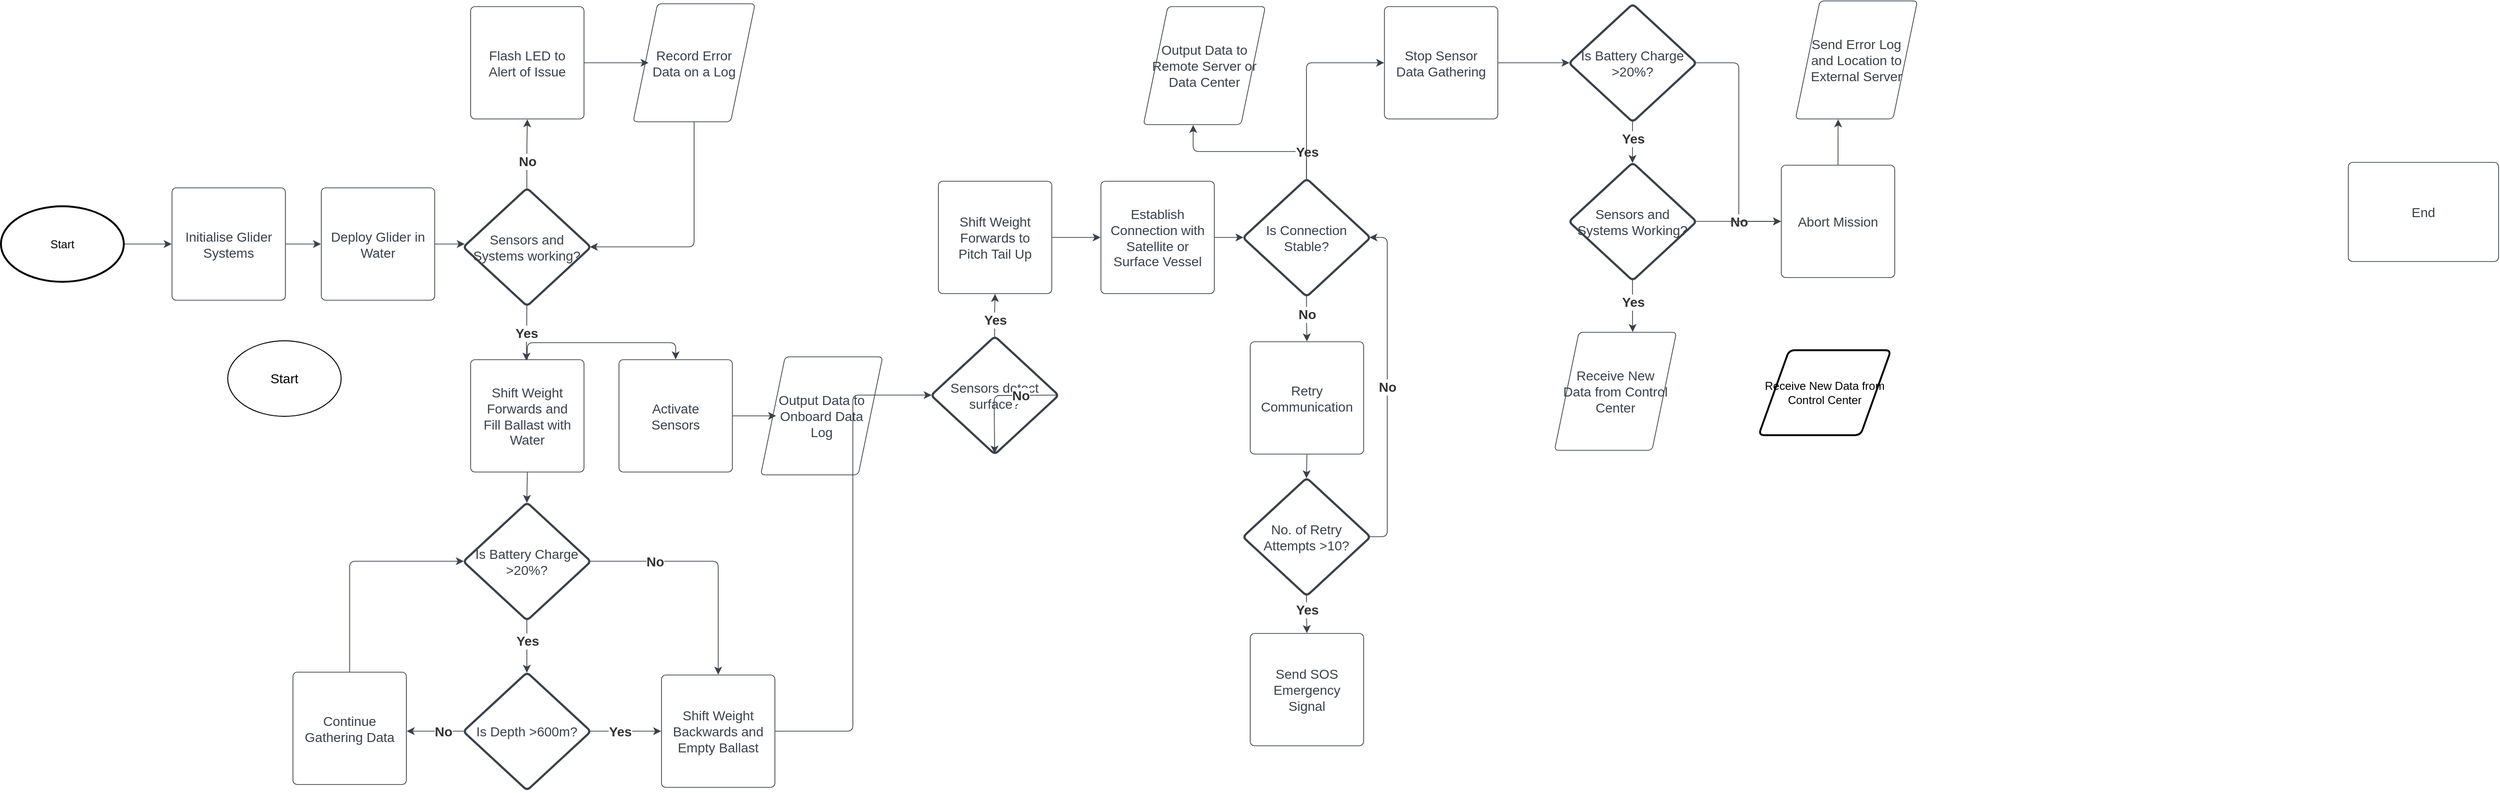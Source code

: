<mxfile version="22.1.8" type="github">
  <diagram name="Page-1" id="x3W6leY62-dWqcaIC-tP">
    <mxGraphModel dx="2509" dy="611" grid="1" gridSize="10" guides="1" tooltips="1" connect="1" arrows="1" fold="1" page="1" pageScale="1" pageWidth="1600" pageHeight="900" math="0" shadow="0">
      <root>
        <mxCell id="0" />
        <mxCell id="1" parent="0" />
        <mxCell id="s7WTnuPXNOW6J2skyEX7-2" value="End" style="html=1;overflow=block;blockSpacing=1;whiteSpace=wrap;fontSize=14;fontColor=#3a414a;spacing=3.8;strokeColor=#3a414a;strokeOpacity=100;fillOpacity=100;rounded=1;absoluteArcSize=1;arcSize=9;fillColor=#ffffff;strokeWidth=0.8;lucidId=AsTVDT.uQgR-;" vertex="1" parent="1">
          <mxGeometry x="1004" y="291" width="159" height="105" as="geometry" />
        </mxCell>
        <mxCell id="s7WTnuPXNOW6J2skyEX7-3" value="" style="html=1;jettySize=18;whiteSpace=wrap;fontSize=14;strokeColor=#3a414a;strokeOpacity=100;strokeWidth=0.8;rounded=1;arcSize=12;edgeStyle=orthogonalEdgeStyle;startArrow=none;exitX=1;exitY=0.5;exitPerimeter=0;entryX=-0.003;entryY=0.5;entryPerimeter=0;lucidId=AsTVRV2qvQLT;exitDx=0;exitDy=0;" edge="1" parent="1" source="s7WTnuPXNOW6J2skyEX7-79" target="s7WTnuPXNOW6J2skyEX7-4">
          <mxGeometry width="100" height="100" relative="1" as="geometry">
            <Array as="points" />
            <mxPoint x="-1350.682" y="377.5" as="sourcePoint" />
          </mxGeometry>
        </mxCell>
        <mxCell id="s7WTnuPXNOW6J2skyEX7-4" value="&lt;font style=&quot;font-size: 14px;&quot;&gt;Initialise Glider Systems&lt;/font&gt;" style="html=1;overflow=block;blockSpacing=1;whiteSpace=wrap;fontSize=14;fontColor=#3a414a;spacing=9;strokeColor=#3a414a;strokeOpacity=100;fillOpacity=100;rounded=1;absoluteArcSize=1;arcSize=9;fillColor=#ffffff;strokeWidth=0.8;lucidId=AsTVzsjy2lNG;" vertex="1" parent="1">
          <mxGeometry x="-1299" y="318" width="120" height="119" as="geometry" />
        </mxCell>
        <mxCell id="s7WTnuPXNOW6J2skyEX7-5" value="Deploy Glider in Water" style="html=1;overflow=block;blockSpacing=1;whiteSpace=wrap;fontSize=14;fontColor=#3a414a;spacing=9;strokeColor=#3a414a;strokeOpacity=100;fillOpacity=100;rounded=1;absoluteArcSize=1;arcSize=9;fillColor=#ffffff;strokeWidth=0.8;lucidId=YDTVqDZ6cFZL;" vertex="1" parent="1">
          <mxGeometry x="-1141" y="318" width="120" height="119" as="geometry" />
        </mxCell>
        <mxCell id="s7WTnuPXNOW6J2skyEX7-6" value="" style="html=1;jettySize=18;whiteSpace=wrap;fontSize=14;strokeColor=#3a414a;strokeOpacity=100;strokeWidth=0.8;rounded=1;arcSize=12;edgeStyle=orthogonalEdgeStyle;startArrow=none;exitX=1.003;exitY=0.5;exitPerimeter=0;entryX=-0.003;entryY=0.5;entryPerimeter=0;lucidId=5DTVueXBn~fq;" edge="1" parent="1" source="s7WTnuPXNOW6J2skyEX7-4" target="s7WTnuPXNOW6J2skyEX7-5">
          <mxGeometry width="100" height="100" relative="1" as="geometry">
            <Array as="points" />
          </mxGeometry>
        </mxCell>
        <mxCell id="s7WTnuPXNOW6J2skyEX7-7" value="Shift Weight Forwards and  Fill Ballast with Water" style="html=1;overflow=block;blockSpacing=1;whiteSpace=wrap;fontSize=14;fontColor=#3a414a;spacing=9;strokeColor=#3a414a;strokeOpacity=100;fillOpacity=100;rounded=1;absoluteArcSize=1;arcSize=9;fillColor=#ffffff;strokeWidth=0.8;lucidId=5ETVm~x~REYm;" vertex="1" parent="1">
          <mxGeometry x="-983" y="500" width="120" height="119" as="geometry" />
        </mxCell>
        <mxCell id="s7WTnuPXNOW6J2skyEX7-8" value="Sensors and Systems working?" style="html=1;overflow=block;blockSpacing=1;whiteSpace=wrap;rhombus;fontSize=14;fontColor=#3a414a;spacing=3.8;strokeColor=#3a414a;strokeOpacity=100;fillOpacity=100;rounded=1;absoluteArcSize=1;arcSize=9;fillColor=#ffffff;strokeWidth=2.3;lucidId=gFTVZbqtd3im;" vertex="1" parent="1">
          <mxGeometry x="-991" y="318" width="135" height="125" as="geometry" />
        </mxCell>
        <mxCell id="s7WTnuPXNOW6J2skyEX7-9" value="" style="html=1;jettySize=18;whiteSpace=wrap;fontSize=14;strokeColor=#3a414a;strokeOpacity=100;strokeWidth=0.8;rounded=1;arcSize=12;edgeStyle=orthogonalEdgeStyle;startArrow=none;exitX=1.003;exitY=0.5;exitPerimeter=0;entryX=0.013;entryY=0.476;entryPerimeter=0;lucidId=nFTVrkDRM8i8;" edge="1" parent="1" source="s7WTnuPXNOW6J2skyEX7-5" target="s7WTnuPXNOW6J2skyEX7-8">
          <mxGeometry width="100" height="100" relative="1" as="geometry">
            <Array as="points" />
          </mxGeometry>
        </mxCell>
        <mxCell id="s7WTnuPXNOW6J2skyEX7-10" value="Flash LED to Alert of Issue" style="html=1;overflow=block;blockSpacing=1;whiteSpace=wrap;fontSize=14;fontColor=#3a414a;spacing=9;strokeColor=#3a414a;strokeOpacity=100;fillOpacity=100;rounded=1;absoluteArcSize=1;arcSize=9;fillColor=#ffffff;strokeWidth=0.8;lucidId=BHTVroN4kmrR;" vertex="1" parent="1">
          <mxGeometry x="-983" y="126" width="120" height="119" as="geometry" />
        </mxCell>
        <mxCell id="s7WTnuPXNOW6J2skyEX7-11" value="Record Error Data on a Log" style="html=1;overflow=block;blockSpacing=1;whiteSpace=wrap;shape=parallelogram;perimeter=parallelogramPerimeter;anchorPointDirection=0;fontSize=14;fontColor=#3a414a;spacing=9;strokeColor=#3a414a;strokeOpacity=100;fillOpacity=100;rounded=1;absoluteArcSize=1;arcSize=9;fillColor=#ffffff;strokeWidth=0.8;lucidId=XITV774vV4go;" vertex="1" parent="1">
          <mxGeometry x="-811" y="123" width="129" height="125" as="geometry" />
        </mxCell>
        <mxCell id="s7WTnuPXNOW6J2skyEX7-12" value="" style="html=1;jettySize=18;whiteSpace=wrap;fontSize=14;strokeColor=#3a414a;strokeOpacity=100;strokeWidth=0.8;rounded=1;arcSize=12;edgeStyle=orthogonalEdgeStyle;startArrow=none;exitX=1.003;exitY=0.5;exitPerimeter=0;entryX=0.126;entryY=0.5;entryPerimeter=0;lucidId=8ITVDwADlFRM;" edge="1" parent="1" source="s7WTnuPXNOW6J2skyEX7-10" target="s7WTnuPXNOW6J2skyEX7-11">
          <mxGeometry width="100" height="100" relative="1" as="geometry">
            <Array as="points" />
          </mxGeometry>
        </mxCell>
        <mxCell id="s7WTnuPXNOW6J2skyEX7-13" value="" style="html=1;jettySize=18;whiteSpace=wrap;fontSize=14;fontColor=#333333;fontStyle=1;strokeColor=#3a414a;strokeOpacity=100;strokeWidth=0.8;rounded=1;arcSize=12;edgeStyle=orthogonalEdgeStyle;startArrow=none;exitX=0.5;exitY=0.005;exitPerimeter=0;entryX=0.5;entryY=1.003;entryPerimeter=0;lucidId=aJTVHtj84Zk9;" edge="1" parent="1" source="s7WTnuPXNOW6J2skyEX7-8" target="s7WTnuPXNOW6J2skyEX7-10">
          <mxGeometry width="100" height="100" relative="1" as="geometry">
            <Array as="points" />
          </mxGeometry>
        </mxCell>
        <mxCell id="s7WTnuPXNOW6J2skyEX7-14" value="No" style="text;html=1;resizable=0;labelBackgroundColor=default;align=center;verticalAlign=middle;fontStyle=1;fontColor=#333333;fontSize=14;" vertex="1" parent="s7WTnuPXNOW6J2skyEX7-13">
          <mxGeometry x="-0.227" relative="1" as="geometry" />
        </mxCell>
        <mxCell id="s7WTnuPXNOW6J2skyEX7-15" value="" style="html=1;jettySize=18;whiteSpace=wrap;fontSize=14;fontColor=#333333;fontStyle=1;strokeColor=#3a414a;strokeOpacity=100;strokeWidth=0.8;rounded=1;arcSize=12;edgeStyle=orthogonalEdgeStyle;startArrow=none;exitX=0.5;exitY=0.995;exitPerimeter=0;lucidId=gKTVoc-PtiHA;" edge="1" parent="1" source="s7WTnuPXNOW6J2skyEX7-8">
          <mxGeometry width="100" height="100" relative="1" as="geometry">
            <Array as="points" />
            <mxPoint x="-924" y="501" as="targetPoint" />
          </mxGeometry>
        </mxCell>
        <mxCell id="s7WTnuPXNOW6J2skyEX7-16" value="Yes" style="text;html=1;resizable=0;labelBackgroundColor=default;align=center;verticalAlign=middle;fontStyle=1;fontColor=#333333;fontSize=14;" vertex="1" parent="s7WTnuPXNOW6J2skyEX7-15">
          <mxGeometry relative="1" as="geometry" />
        </mxCell>
        <mxCell id="s7WTnuPXNOW6J2skyEX7-17" value="" style="html=1;jettySize=18;whiteSpace=wrap;fontSize=14;strokeColor=#3a414a;strokeOpacity=100;strokeWidth=0.8;rounded=1;arcSize=12;edgeStyle=orthogonalEdgeStyle;startArrow=none;exitX=0.5;exitY=1.003;exitPerimeter=0;entryX=0.994;entryY=0.5;entryPerimeter=0;lucidId=xKTVdwcbtsRO;" edge="1" parent="1" source="s7WTnuPXNOW6J2skyEX7-11" target="s7WTnuPXNOW6J2skyEX7-8">
          <mxGeometry width="100" height="100" relative="1" as="geometry">
            <Array as="points" />
          </mxGeometry>
        </mxCell>
        <mxCell id="s7WTnuPXNOW6J2skyEX7-18" value="Activate Sensors" style="html=1;overflow=block;blockSpacing=1;whiteSpace=wrap;fontSize=14;fontColor=#3a414a;spacing=9;strokeColor=#3a414a;strokeOpacity=100;fillOpacity=100;rounded=1;absoluteArcSize=1;arcSize=9;fillColor=#ffffff;strokeWidth=0.8;lucidId=tMTV780zov4N;" vertex="1" parent="1">
          <mxGeometry x="-826" y="500" width="120" height="119" as="geometry" />
        </mxCell>
        <mxCell id="s7WTnuPXNOW6J2skyEX7-19" value="Output Data to Onboard Data Log" style="html=1;overflow=block;blockSpacing=1;whiteSpace=wrap;shape=parallelogram;perimeter=parallelogramPerimeter;anchorPointDirection=0;fontSize=14;fontColor=#3a414a;spacing=9;strokeColor=#3a414a;strokeOpacity=100;fillOpacity=100;rounded=1;absoluteArcSize=1;arcSize=9;fillColor=#ffffff;strokeWidth=0.8;lucidId=RMTVZZ6SgSI4;" vertex="1" parent="1">
          <mxGeometry x="-676" y="497" width="129" height="125" as="geometry" />
        </mxCell>
        <mxCell id="s7WTnuPXNOW6J2skyEX7-20" value="" style="html=1;jettySize=18;whiteSpace=wrap;fontSize=14;strokeColor=#3a414a;strokeOpacity=100;strokeWidth=0.8;rounded=1;arcSize=12;edgeStyle=orthogonalEdgeStyle;startArrow=none;exitX=1.003;exitY=0.5;exitPerimeter=0;entryX=0.126;entryY=0.5;entryPerimeter=0;lucidId=rNTVmKIW1fe2;" edge="1" parent="1" source="s7WTnuPXNOW6J2skyEX7-18" target="s7WTnuPXNOW6J2skyEX7-19">
          <mxGeometry width="100" height="100" relative="1" as="geometry">
            <Array as="points" />
          </mxGeometry>
        </mxCell>
        <mxCell id="s7WTnuPXNOW6J2skyEX7-21" value="" style="html=1;jettySize=18;whiteSpace=wrap;fontSize=14;strokeColor=#3a414a;strokeOpacity=100;strokeWidth=0.8;rounded=1;arcSize=12;edgeStyle=orthogonalEdgeStyle;startArrow=none;exitX=0.5;exitY=-0.003;exitPerimeter=0;entryX=0.5;entryY=-0.003;entryPerimeter=0;lucidId=mOTVLObXvtnB;" edge="1" parent="1" source="s7WTnuPXNOW6J2skyEX7-7" target="s7WTnuPXNOW6J2skyEX7-18">
          <mxGeometry width="100" height="100" relative="1" as="geometry">
            <Array as="points" />
          </mxGeometry>
        </mxCell>
        <mxCell id="s7WTnuPXNOW6J2skyEX7-22" value="Is Battery Charge &amp;gt;20%?" style="html=1;overflow=block;blockSpacing=1;whiteSpace=wrap;rhombus;fontSize=14;fontColor=#3a414a;spacing=3.8;strokeColor=#3a414a;strokeOpacity=100;fillOpacity=100;rounded=1;absoluteArcSize=1;arcSize=9;fillColor=#ffffff;strokeWidth=2.3;lucidId=TOTV9h66rI2b;" vertex="1" parent="1">
          <mxGeometry x="-991" y="651" width="135" height="125" as="geometry" />
        </mxCell>
        <mxCell id="s7WTnuPXNOW6J2skyEX7-23" value="" style="html=1;jettySize=18;whiteSpace=wrap;fontSize=14;strokeColor=#3a414a;strokeOpacity=100;strokeWidth=0.8;rounded=1;arcSize=12;edgeStyle=orthogonalEdgeStyle;startArrow=none;exitX=0.5;exitY=1.003;exitPerimeter=0;entryX=0.5;entryY=0.005;entryPerimeter=0;lucidId=-PTVs-RTm-~q;" edge="1" parent="1" source="s7WTnuPXNOW6J2skyEX7-7" target="s7WTnuPXNOW6J2skyEX7-22">
          <mxGeometry width="100" height="100" relative="1" as="geometry">
            <Array as="points" />
          </mxGeometry>
        </mxCell>
        <mxCell id="s7WTnuPXNOW6J2skyEX7-24" value="Continue Gathering Data" style="html=1;overflow=block;blockSpacing=1;whiteSpace=wrap;fontSize=14;fontColor=#3a414a;spacing=9;strokeColor=#3a414a;strokeOpacity=100;fillOpacity=100;rounded=1;absoluteArcSize=1;arcSize=9;fillColor=#ffffff;strokeWidth=0.8;lucidId=gRTVeWF4o_zg;" vertex="1" parent="1">
          <mxGeometry x="-1171" y="831" width="120" height="119" as="geometry" />
        </mxCell>
        <mxCell id="s7WTnuPXNOW6J2skyEX7-25" value="Is Depth &amp;gt;600m?" style="html=1;overflow=block;blockSpacing=1;whiteSpace=wrap;rhombus;fontSize=14;fontColor=#3a414a;spacing=3.8;strokeColor=#3a414a;strokeOpacity=100;fillOpacity=100;rounded=1;absoluteArcSize=1;arcSize=9;fillColor=#ffffff;strokeWidth=2.3;lucidId=gSTVFSppvJXi;" vertex="1" parent="1">
          <mxGeometry x="-991" y="831" width="135" height="125" as="geometry" />
        </mxCell>
        <mxCell id="s7WTnuPXNOW6J2skyEX7-26" value="" style="html=1;jettySize=18;whiteSpace=wrap;fontSize=14;fontColor=#333333;fontStyle=1;strokeColor=#3a414a;strokeOpacity=100;strokeWidth=0.8;rounded=1;arcSize=12;edgeStyle=orthogonalEdgeStyle;startArrow=none;exitX=0.5;exitY=0.995;exitPerimeter=0;entryX=0.5;entryY=0.005;entryPerimeter=0;lucidId=KTTVAaDr_~iQ;" edge="1" parent="1" source="s7WTnuPXNOW6J2skyEX7-22" target="s7WTnuPXNOW6J2skyEX7-25">
          <mxGeometry width="100" height="100" relative="1" as="geometry">
            <Array as="points" />
          </mxGeometry>
        </mxCell>
        <mxCell id="s7WTnuPXNOW6J2skyEX7-27" value="Yes" style="text;html=1;resizable=0;labelBackgroundColor=default;align=center;verticalAlign=middle;fontStyle=1;fontColor=#333333;fontSize=14;" vertex="1" parent="s7WTnuPXNOW6J2skyEX7-26">
          <mxGeometry x="-0.217" relative="1" as="geometry" />
        </mxCell>
        <mxCell id="s7WTnuPXNOW6J2skyEX7-28" value="Shift Weight Backwards and Empty Ballast" style="html=1;overflow=block;blockSpacing=1;whiteSpace=wrap;fontSize=14;fontColor=#3a414a;spacing=9;strokeColor=#3a414a;strokeOpacity=100;fillOpacity=100;rounded=1;absoluteArcSize=1;arcSize=9;fillColor=#ffffff;strokeWidth=0.8;lucidId=hWTVQJh.K~fi;" vertex="1" parent="1">
          <mxGeometry x="-781" y="834" width="120" height="119" as="geometry" />
        </mxCell>
        <mxCell id="s7WTnuPXNOW6J2skyEX7-29" value="" style="html=1;jettySize=18;whiteSpace=wrap;fontSize=14;fontColor=#333333;fontStyle=1;strokeColor=#3a414a;strokeOpacity=100;strokeWidth=0.8;rounded=1;arcSize=12;edgeStyle=orthogonalEdgeStyle;startArrow=none;exitX=0.006;exitY=0.5;exitPerimeter=0;entryX=1.003;entryY=0.525;entryPerimeter=0;lucidId=Q2TVcN1D2rXm;" edge="1" parent="1" source="s7WTnuPXNOW6J2skyEX7-25" target="s7WTnuPXNOW6J2skyEX7-24">
          <mxGeometry width="100" height="100" relative="1" as="geometry">
            <Array as="points" />
          </mxGeometry>
        </mxCell>
        <mxCell id="s7WTnuPXNOW6J2skyEX7-30" value="No" style="text;html=1;resizable=0;labelBackgroundColor=default;align=center;verticalAlign=middle;fontStyle=1;fontColor=#333333;fontSize=14;" vertex="1" parent="s7WTnuPXNOW6J2skyEX7-29">
          <mxGeometry x="-0.251" relative="1" as="geometry" />
        </mxCell>
        <mxCell id="s7WTnuPXNOW6J2skyEX7-31" value="" style="html=1;jettySize=18;whiteSpace=wrap;fontSize=14;strokeColor=#3a414a;strokeOpacity=100;strokeWidth=0.8;rounded=1;arcSize=12;edgeStyle=orthogonalEdgeStyle;startArrow=none;exitX=0.5;exitY=-0.003;exitPerimeter=0;entryX=0.006;entryY=0.5;entryPerimeter=0;lucidId=W3TVp-4aysgk;" edge="1" parent="1" source="s7WTnuPXNOW6J2skyEX7-24" target="s7WTnuPXNOW6J2skyEX7-22">
          <mxGeometry width="100" height="100" relative="1" as="geometry">
            <Array as="points" />
          </mxGeometry>
        </mxCell>
        <mxCell id="s7WTnuPXNOW6J2skyEX7-32" value="" style="html=1;jettySize=18;whiteSpace=wrap;fontSize=14;fontColor=#333333;fontStyle=1;strokeColor=#3a414a;strokeOpacity=100;strokeWidth=0.8;rounded=1;arcSize=12;edgeStyle=orthogonalEdgeStyle;startArrow=none;exitX=0.994;exitY=0.5;exitPerimeter=0;entryX=-0.003;entryY=0.5;entryPerimeter=0;lucidId=ScUVHS3gC8ee;" edge="1" parent="1" source="s7WTnuPXNOW6J2skyEX7-25" target="s7WTnuPXNOW6J2skyEX7-28">
          <mxGeometry width="100" height="100" relative="1" as="geometry">
            <Array as="points" />
          </mxGeometry>
        </mxCell>
        <mxCell id="s7WTnuPXNOW6J2skyEX7-33" value="Yes" style="text;html=1;resizable=0;labelBackgroundColor=default;align=center;verticalAlign=middle;fontStyle=1;fontColor=#333333;fontSize=14;" vertex="1" parent="s7WTnuPXNOW6J2skyEX7-32">
          <mxGeometry x="-0.162" relative="1" as="geometry" />
        </mxCell>
        <mxCell id="s7WTnuPXNOW6J2skyEX7-34" value="" style="html=1;jettySize=18;whiteSpace=wrap;fontSize=14;fontColor=#333333;fontStyle=1;strokeColor=#3a414a;strokeOpacity=100;strokeWidth=0.8;rounded=1;arcSize=12;edgeStyle=orthogonalEdgeStyle;startArrow=none;exitX=0.994;exitY=0.5;exitPerimeter=0;entryX=0.5;entryY=-0.003;entryPerimeter=0;lucidId=4cUVZg3LoazD;" edge="1" parent="1" source="s7WTnuPXNOW6J2skyEX7-22" target="s7WTnuPXNOW6J2skyEX7-28">
          <mxGeometry width="100" height="100" relative="1" as="geometry">
            <Array as="points" />
          </mxGeometry>
        </mxCell>
        <mxCell id="s7WTnuPXNOW6J2skyEX7-35" value="No" style="text;html=1;resizable=0;labelBackgroundColor=default;align=center;verticalAlign=middle;fontStyle=1;fontColor=#333333;fontSize=14;" vertex="1" parent="s7WTnuPXNOW6J2skyEX7-34">
          <mxGeometry x="-0.459" relative="1" as="geometry" />
        </mxCell>
        <mxCell id="s7WTnuPXNOW6J2skyEX7-36" value="Sensors detect surface?" style="html=1;overflow=block;blockSpacing=1;whiteSpace=wrap;rhombus;fontSize=14;fontColor=#3a414a;spacing=3.8;strokeColor=#3a414a;strokeOpacity=100;fillOpacity=100;rounded=1;absoluteArcSize=1;arcSize=9;fillColor=#ffffff;strokeWidth=2.3;lucidId=ueUVGRdrRhw9;" vertex="1" parent="1">
          <mxGeometry x="-496" y="475" width="135" height="125" as="geometry" />
        </mxCell>
        <mxCell id="s7WTnuPXNOW6J2skyEX7-37" value="" style="html=1;jettySize=18;whiteSpace=wrap;fontSize=14;strokeColor=#3a414a;strokeOpacity=100;strokeWidth=0.8;rounded=1;arcSize=12;edgeStyle=orthogonalEdgeStyle;startArrow=none;exitX=1.003;exitY=0.5;exitPerimeter=0;entryX=0.006;entryY=0.5;entryPerimeter=0;lucidId=OeUVAD7~1OYH;" edge="1" parent="1" source="s7WTnuPXNOW6J2skyEX7-28" target="s7WTnuPXNOW6J2skyEX7-36">
          <mxGeometry width="100" height="100" relative="1" as="geometry">
            <Array as="points" />
          </mxGeometry>
        </mxCell>
        <mxCell id="s7WTnuPXNOW6J2skyEX7-38" value="Shift Weight Forwards to Pitch Tail Up" style="html=1;overflow=block;blockSpacing=1;whiteSpace=wrap;fontSize=14;fontColor=#3a414a;spacing=9;strokeColor=#3a414a;strokeOpacity=100;fillOpacity=100;rounded=1;absoluteArcSize=1;arcSize=9;fillColor=#ffffff;strokeWidth=0.8;lucidId=ufUVTLtUT0vQ;" vertex="1" parent="1">
          <mxGeometry x="-488" y="311" width="120" height="119" as="geometry" />
        </mxCell>
        <mxCell id="s7WTnuPXNOW6J2skyEX7-39" value="Establish Connection with Satellite or Surface Vessel" style="html=1;overflow=block;blockSpacing=1;whiteSpace=wrap;fontSize=14;fontColor=#3a414a;spacing=9;strokeColor=#3a414a;strokeOpacity=100;fillOpacity=100;rounded=1;absoluteArcSize=1;arcSize=9;fillColor=#ffffff;strokeWidth=0.8;lucidId=yfUVi20aux17;" vertex="1" parent="1">
          <mxGeometry x="-316" y="311" width="120" height="119" as="geometry" />
        </mxCell>
        <mxCell id="s7WTnuPXNOW6J2skyEX7-40" value="" style="html=1;jettySize=18;whiteSpace=wrap;fontSize=14;fontColor=#333333;fontStyle=1;strokeColor=#3a414a;strokeOpacity=100;strokeWidth=0.8;rounded=1;arcSize=12;edgeStyle=orthogonalEdgeStyle;startArrow=none;exitX=0.994;exitY=0.5;exitPerimeter=0;entryX=0.5;entryY=0.995;entryPerimeter=0;lucidId=~gUVkw0bkqCv;" edge="1" parent="1" source="s7WTnuPXNOW6J2skyEX7-36" target="s7WTnuPXNOW6J2skyEX7-36">
          <mxGeometry width="100" height="100" relative="1" as="geometry">
            <Array as="points">
              <mxPoint x="-429" y="538" />
            </Array>
          </mxGeometry>
        </mxCell>
        <mxCell id="s7WTnuPXNOW6J2skyEX7-41" value="No" style="text;html=1;resizable=0;labelBackgroundColor=default;align=center;verticalAlign=middle;fontStyle=1;fontColor=#333333;fontSize=14;" vertex="1" parent="s7WTnuPXNOW6J2skyEX7-40">
          <mxGeometry x="-0.396" relative="1" as="geometry" />
        </mxCell>
        <mxCell id="s7WTnuPXNOW6J2skyEX7-42" value="" style="html=1;jettySize=18;whiteSpace=wrap;fontSize=14;fontColor=#333333;fontStyle=1;strokeColor=#3a414a;strokeOpacity=100;strokeWidth=0.8;rounded=1;arcSize=12;edgeStyle=orthogonalEdgeStyle;startArrow=none;exitX=0.5;exitY=0.005;exitPerimeter=0;entryX=0.5;entryY=1.003;entryPerimeter=0;lucidId=_hUVAqHsgBwF;" edge="1" parent="1" source="s7WTnuPXNOW6J2skyEX7-36" target="s7WTnuPXNOW6J2skyEX7-38">
          <mxGeometry width="100" height="100" relative="1" as="geometry">
            <Array as="points" />
          </mxGeometry>
        </mxCell>
        <mxCell id="s7WTnuPXNOW6J2skyEX7-43" value="Yes" style="text;html=1;resizable=0;labelBackgroundColor=default;align=center;verticalAlign=middle;fontStyle=1;fontColor=#333333;fontSize=14;" vertex="1" parent="s7WTnuPXNOW6J2skyEX7-42">
          <mxGeometry x="-0.221" relative="1" as="geometry" />
        </mxCell>
        <mxCell id="s7WTnuPXNOW6J2skyEX7-44" value="" style="html=1;jettySize=18;whiteSpace=wrap;fontSize=14;strokeColor=#3a414a;strokeOpacity=100;strokeWidth=0.8;rounded=1;arcSize=12;edgeStyle=orthogonalEdgeStyle;startArrow=none;exitX=1.003;exitY=0.5;exitPerimeter=0;entryX=-0.003;entryY=0.5;entryPerimeter=0;lucidId=kiUV5uvYsnTb;" edge="1" parent="1" source="s7WTnuPXNOW6J2skyEX7-38" target="s7WTnuPXNOW6J2skyEX7-39">
          <mxGeometry width="100" height="100" relative="1" as="geometry">
            <Array as="points" />
          </mxGeometry>
        </mxCell>
        <mxCell id="s7WTnuPXNOW6J2skyEX7-45" value="Is Connection Stable?" style="html=1;overflow=block;blockSpacing=1;whiteSpace=wrap;rhombus;fontSize=14;fontColor=#3a414a;spacing=3.8;strokeColor=#3a414a;strokeOpacity=100;fillOpacity=100;rounded=1;absoluteArcSize=1;arcSize=9;fillColor=#ffffff;strokeWidth=2.3;lucidId=CiUVsbAx1R4J;" vertex="1" parent="1">
          <mxGeometry x="-166" y="308" width="135" height="125" as="geometry" />
        </mxCell>
        <mxCell id="s7WTnuPXNOW6J2skyEX7-46" value="" style="html=1;jettySize=18;whiteSpace=wrap;fontSize=14;strokeColor=#3a414a;strokeOpacity=100;strokeWidth=0.8;rounded=1;arcSize=12;edgeStyle=orthogonalEdgeStyle;startArrow=none;exitX=1.003;exitY=0.5;exitPerimeter=0;entryX=0.006;entryY=0.5;entryPerimeter=0;lucidId=ZoUV3_74He0Z;" edge="1" parent="1" source="s7WTnuPXNOW6J2skyEX7-39" target="s7WTnuPXNOW6J2skyEX7-45">
          <mxGeometry width="100" height="100" relative="1" as="geometry">
            <Array as="points" />
          </mxGeometry>
        </mxCell>
        <mxCell id="s7WTnuPXNOW6J2skyEX7-47" value="Retry Communication" style="html=1;overflow=block;blockSpacing=1;whiteSpace=wrap;fontSize=14;fontColor=#3a414a;spacing=9;strokeColor=#3a414a;strokeOpacity=100;fillOpacity=100;rounded=1;absoluteArcSize=1;arcSize=9;fillColor=#ffffff;strokeWidth=0.8;lucidId=utUVE7nfj1N7;" vertex="1" parent="1">
          <mxGeometry x="-158" y="481" width="120" height="119" as="geometry" />
        </mxCell>
        <mxCell id="s7WTnuPXNOW6J2skyEX7-48" value="" style="html=1;jettySize=18;whiteSpace=wrap;fontSize=14;fontColor=#333333;fontStyle=1;strokeColor=#3a414a;strokeOpacity=100;strokeWidth=0.8;rounded=1;arcSize=12;edgeStyle=orthogonalEdgeStyle;startArrow=none;exitX=0.5;exitY=0.995;exitPerimeter=0;entryX=0.5;entryY=-0.003;entryPerimeter=0;lucidId=pvUV3uXuMXPS;" edge="1" parent="1" source="s7WTnuPXNOW6J2skyEX7-45" target="s7WTnuPXNOW6J2skyEX7-47">
          <mxGeometry width="100" height="100" relative="1" as="geometry">
            <Array as="points" />
          </mxGeometry>
        </mxCell>
        <mxCell id="s7WTnuPXNOW6J2skyEX7-49" value="No" style="text;html=1;resizable=0;labelBackgroundColor=default;align=center;verticalAlign=middle;fontStyle=1;fontColor=#333333;fontSize=14;" vertex="1" parent="s7WTnuPXNOW6J2skyEX7-48">
          <mxGeometry x="-0.204" relative="1" as="geometry" />
        </mxCell>
        <mxCell id="s7WTnuPXNOW6J2skyEX7-50" value="" style="html=1;jettySize=18;whiteSpace=wrap;fontSize=14;strokeColor=#3a414a;strokeOpacity=100;strokeWidth=0.8;rounded=1;arcSize=12;edgeStyle=orthogonalEdgeStyle;startArrow=none;exitX=0.5;exitY=1.003;exitPerimeter=0;entryX=0.5;entryY=0.005;entryPerimeter=0;lucidId=SBUVwsjEu3Ze;" edge="1" parent="1" source="s7WTnuPXNOW6J2skyEX7-47" target="s7WTnuPXNOW6J2skyEX7-51">
          <mxGeometry width="100" height="100" relative="1" as="geometry">
            <Array as="points" />
          </mxGeometry>
        </mxCell>
        <mxCell id="s7WTnuPXNOW6J2skyEX7-51" value="No. of Retry Attempts &amp;gt;10?" style="html=1;overflow=block;blockSpacing=1;whiteSpace=wrap;rhombus;fontSize=14;fontColor=#3a414a;spacing=3.8;strokeColor=#3a414a;strokeOpacity=100;fillOpacity=100;rounded=1;absoluteArcSize=1;arcSize=9;fillColor=#ffffff;strokeWidth=2.3;lucidId=eCUVGpCOM796;" vertex="1" parent="1">
          <mxGeometry x="-166" y="625" width="135" height="125" as="geometry" />
        </mxCell>
        <mxCell id="s7WTnuPXNOW6J2skyEX7-52" value="" style="html=1;jettySize=18;whiteSpace=wrap;fontSize=14;fontColor=#333333;fontStyle=1;strokeColor=#3a414a;strokeOpacity=100;strokeWidth=0.8;rounded=1;arcSize=12;edgeStyle=orthogonalEdgeStyle;startArrow=none;exitX=0.994;exitY=0.5;exitPerimeter=0;entryX=0.994;entryY=0.5;entryPerimeter=0;lucidId=rDUVps.Rehkx;" edge="1" parent="1" source="s7WTnuPXNOW6J2skyEX7-51" target="s7WTnuPXNOW6J2skyEX7-45">
          <mxGeometry width="100" height="100" relative="1" as="geometry">
            <Array as="points" />
          </mxGeometry>
        </mxCell>
        <mxCell id="s7WTnuPXNOW6J2skyEX7-53" value="No" style="text;html=1;resizable=0;labelBackgroundColor=default;align=center;verticalAlign=middle;fontStyle=1;fontColor=#333333;fontSize=14;" vertex="1" parent="s7WTnuPXNOW6J2skyEX7-52">
          <mxGeometry relative="1" as="geometry" />
        </mxCell>
        <mxCell id="s7WTnuPXNOW6J2skyEX7-54" value="Send SOS Emergency Signal" style="html=1;overflow=block;blockSpacing=1;whiteSpace=wrap;fontSize=14;fontColor=#3a414a;spacing=9;strokeColor=#3a414a;strokeOpacity=100;fillOpacity=100;rounded=1;absoluteArcSize=1;arcSize=9;fillColor=#ffffff;strokeWidth=0.8;lucidId=BDUVcMeU-quQ;" vertex="1" parent="1">
          <mxGeometry x="-158" y="790" width="120" height="119" as="geometry" />
        </mxCell>
        <mxCell id="s7WTnuPXNOW6J2skyEX7-55" value="" style="html=1;jettySize=18;whiteSpace=wrap;fontSize=14;fontColor=#333333;fontStyle=1;strokeColor=#3a414a;strokeOpacity=100;strokeWidth=0.8;rounded=1;arcSize=12;edgeStyle=orthogonalEdgeStyle;startArrow=none;exitX=0.5;exitY=0.995;exitPerimeter=0;entryX=0.5;entryY=-0.003;entryPerimeter=0;lucidId=3DUVM_oiQbUb;" edge="1" parent="1" source="s7WTnuPXNOW6J2skyEX7-51" target="s7WTnuPXNOW6J2skyEX7-54">
          <mxGeometry width="100" height="100" relative="1" as="geometry">
            <Array as="points" />
          </mxGeometry>
        </mxCell>
        <mxCell id="s7WTnuPXNOW6J2skyEX7-56" value="Yes" style="text;html=1;resizable=0;labelBackgroundColor=default;align=center;verticalAlign=middle;fontStyle=1;fontColor=#333333;fontSize=14;" vertex="1" parent="s7WTnuPXNOW6J2skyEX7-55">
          <mxGeometry x="-0.256" relative="1" as="geometry" />
        </mxCell>
        <mxCell id="s7WTnuPXNOW6J2skyEX7-57" value="Output Data to Remote Server or Data Center" style="html=1;overflow=block;blockSpacing=1;whiteSpace=wrap;shape=parallelogram;perimeter=parallelogramPerimeter;anchorPointDirection=0;fontSize=14;fontColor=#3a414a;spacing=9;strokeColor=#3a414a;strokeOpacity=100;fillOpacity=100;rounded=1;absoluteArcSize=1;arcSize=9;fillColor=#ffffff;strokeWidth=0.8;lucidId=zFUVQ6NEeKnS;" vertex="1" parent="1">
          <mxGeometry x="-271" y="126" width="129" height="125" as="geometry" />
        </mxCell>
        <mxCell id="s7WTnuPXNOW6J2skyEX7-58" value="" style="html=1;jettySize=18;whiteSpace=wrap;fontSize=14;fontColor=#333333;fontStyle=1;strokeColor=#3a414a;strokeOpacity=100;strokeWidth=0.8;rounded=1;arcSize=12;edgeStyle=orthogonalEdgeStyle;startArrow=none;exitX=0.5;exitY=0.005;exitPerimeter=0;entryX=0.408;entryY=1.003;entryPerimeter=0;lucidId=vGUVwyQjZNi~;" edge="1" parent="1" source="s7WTnuPXNOW6J2skyEX7-45" target="s7WTnuPXNOW6J2skyEX7-57">
          <mxGeometry width="100" height="100" relative="1" as="geometry">
            <Array as="points" />
          </mxGeometry>
        </mxCell>
        <mxCell id="s7WTnuPXNOW6J2skyEX7-59" value="Yes" style="text;html=1;resizable=0;labelBackgroundColor=default;align=center;verticalAlign=middle;fontStyle=1;fontColor=#333333;fontSize=14;" vertex="1" parent="s7WTnuPXNOW6J2skyEX7-58">
          <mxGeometry x="-0.677" relative="1" as="geometry" />
        </mxCell>
        <mxCell id="s7WTnuPXNOW6J2skyEX7-60" value="" style="html=1;jettySize=18;whiteSpace=wrap;fontSize=14;strokeColor=#3a414a;strokeOpacity=100;strokeWidth=0.8;rounded=1;arcSize=12;edgeStyle=orthogonalEdgeStyle;startArrow=none;exitX=0.5;exitY=0.005;exitPerimeter=0;entryX=-0.003;entryY=0.5;entryPerimeter=0;lucidId=lLUVY~Rh2nIf;" edge="1" parent="1" source="s7WTnuPXNOW6J2skyEX7-45" target="s7WTnuPXNOW6J2skyEX7-63">
          <mxGeometry width="100" height="100" relative="1" as="geometry">
            <Array as="points" />
          </mxGeometry>
        </mxCell>
        <mxCell id="s7WTnuPXNOW6J2skyEX7-61" value="Sensors and Systems Working?" style="html=1;overflow=block;blockSpacing=1;whiteSpace=wrap;rhombus;fontSize=14;fontColor=#3a414a;spacing=3.8;strokeColor=#3a414a;strokeOpacity=100;fillOpacity=100;rounded=1;absoluteArcSize=1;arcSize=9;fillColor=#ffffff;strokeWidth=2.3;lucidId=oMUV1LnPZD3j;" vertex="1" parent="1">
          <mxGeometry x="179" y="291" width="135" height="125" as="geometry" />
        </mxCell>
        <mxCell id="s7WTnuPXNOW6J2skyEX7-62" value="Is Battery Charge &amp;gt;20%?" style="html=1;overflow=block;blockSpacing=1;whiteSpace=wrap;rhombus;fontSize=14;fontColor=#3a414a;spacing=3.8;strokeColor=#3a414a;strokeOpacity=100;fillOpacity=100;rounded=1;absoluteArcSize=1;arcSize=9;fillColor=#ffffff;strokeWidth=2.3;lucidId=6MUVkfNY~SoI;" vertex="1" parent="1">
          <mxGeometry x="179" y="123" width="135" height="125" as="geometry" />
        </mxCell>
        <mxCell id="s7WTnuPXNOW6J2skyEX7-63" value="Stop Sensor Data Gathering" style="html=1;overflow=block;blockSpacing=1;whiteSpace=wrap;fontSize=14;fontColor=#3a414a;spacing=9;strokeColor=#3a414a;strokeOpacity=100;fillOpacity=100;rounded=1;absoluteArcSize=1;arcSize=9;fillColor=#ffffff;strokeWidth=0.8;lucidId=_MUVK38ZubOA;" vertex="1" parent="1">
          <mxGeometry x="-16" y="126" width="120" height="119" as="geometry" />
        </mxCell>
        <mxCell id="s7WTnuPXNOW6J2skyEX7-64" value="" style="html=1;jettySize=18;whiteSpace=wrap;fontSize=14;strokeColor=#3a414a;strokeOpacity=100;strokeWidth=0.8;rounded=1;arcSize=12;edgeStyle=orthogonalEdgeStyle;startArrow=none;exitX=1.003;exitY=0.5;exitPerimeter=0;entryX=0.006;entryY=0.5;entryPerimeter=0;lucidId=ANUVhUj2y_OH;" edge="1" parent="1" source="s7WTnuPXNOW6J2skyEX7-63" target="s7WTnuPXNOW6J2skyEX7-62">
          <mxGeometry width="100" height="100" relative="1" as="geometry">
            <Array as="points" />
          </mxGeometry>
        </mxCell>
        <mxCell id="s7WTnuPXNOW6J2skyEX7-65" value="" style="html=1;jettySize=18;whiteSpace=wrap;fontSize=14;fontColor=#333333;fontStyle=1;strokeColor=#3a414a;strokeOpacity=100;strokeWidth=0.8;rounded=1;arcSize=12;edgeStyle=orthogonalEdgeStyle;startArrow=none;exitX=0.5;exitY=0.995;exitPerimeter=0;entryX=0.5;entryY=0.005;entryPerimeter=0;lucidId=SNUVm87.o8OP;" edge="1" parent="1" source="s7WTnuPXNOW6J2skyEX7-62" target="s7WTnuPXNOW6J2skyEX7-61">
          <mxGeometry width="100" height="100" relative="1" as="geometry">
            <Array as="points" />
          </mxGeometry>
        </mxCell>
        <mxCell id="s7WTnuPXNOW6J2skyEX7-66" value="Yes" style="text;html=1;resizable=0;labelBackgroundColor=default;align=center;verticalAlign=middle;fontStyle=1;fontColor=#333333;fontSize=14;" vertex="1" parent="s7WTnuPXNOW6J2skyEX7-65">
          <mxGeometry x="-0.196" relative="1" as="geometry" />
        </mxCell>
        <mxCell id="s7WTnuPXNOW6J2skyEX7-67" value="Abort Mission" style="html=1;overflow=block;blockSpacing=1;whiteSpace=wrap;fontSize=14;fontColor=#3a414a;spacing=9;strokeColor=#3a414a;strokeOpacity=100;fillOpacity=100;rounded=1;absoluteArcSize=1;arcSize=9;fillColor=#ffffff;strokeWidth=0.8;lucidId=HOUVgvcs5lXh;" vertex="1" parent="1">
          <mxGeometry x="404" y="294" width="120" height="119" as="geometry" />
        </mxCell>
        <mxCell id="s7WTnuPXNOW6J2skyEX7-68" value="" style="html=1;jettySize=18;whiteSpace=wrap;fontSize=14;fontColor=#333333;fontStyle=1;strokeColor=#3a414a;strokeOpacity=100;strokeWidth=0.8;rounded=1;arcSize=12;edgeStyle=orthogonalEdgeStyle;startArrow=none;exitX=0.994;exitY=0.5;exitPerimeter=0;entryX=-0.003;entryY=0.5;entryPerimeter=0;lucidId=rPUV8Mbel30a;" edge="1" parent="1" source="s7WTnuPXNOW6J2skyEX7-62" target="s7WTnuPXNOW6J2skyEX7-67">
          <mxGeometry width="100" height="100" relative="1" as="geometry">
            <Array as="points" />
          </mxGeometry>
        </mxCell>
        <mxCell id="s7WTnuPXNOW6J2skyEX7-69" value="No" style="text;html=1;resizable=0;labelBackgroundColor=default;align=center;verticalAlign=middle;fontStyle=1;fontColor=#333333;fontSize=14;" vertex="1" parent="s7WTnuPXNOW6J2skyEX7-68">
          <mxGeometry x="0.655" relative="1" as="geometry" />
        </mxCell>
        <mxCell id="s7WTnuPXNOW6J2skyEX7-70" value="Send Error Log and Location to External Server" style="html=1;overflow=block;blockSpacing=1;whiteSpace=wrap;shape=parallelogram;perimeter=parallelogramPerimeter;anchorPointDirection=0;fontSize=14;fontColor=#3a414a;spacing=9;strokeColor=#3a414a;strokeOpacity=100;fillOpacity=100;rounded=1;absoluteArcSize=1;arcSize=9;fillColor=#ffffff;strokeWidth=0.8;lucidId=DPUV-RcbPd~.;" vertex="1" parent="1">
          <mxGeometry x="419" y="120" width="129" height="125" as="geometry" />
        </mxCell>
        <mxCell id="s7WTnuPXNOW6J2skyEX7-71" value="" style="html=1;jettySize=18;whiteSpace=wrap;fontSize=14;strokeColor=#3a414a;strokeOpacity=100;strokeWidth=0.8;rounded=1;arcSize=12;edgeStyle=orthogonalEdgeStyle;startArrow=none;exitX=0.5;exitY=-0.003;exitPerimeter=0;entryX=0.35;entryY=1.003;entryPerimeter=0;lucidId=zTUVfRl-xSmz;" edge="1" parent="1" source="s7WTnuPXNOW6J2skyEX7-67" target="s7WTnuPXNOW6J2skyEX7-70">
          <mxGeometry width="100" height="100" relative="1" as="geometry">
            <Array as="points" />
          </mxGeometry>
        </mxCell>
        <mxCell id="s7WTnuPXNOW6J2skyEX7-72" value="" style="html=1;jettySize=18;whiteSpace=wrap;fontSize=14;strokeColor=#3a414a;strokeOpacity=100;strokeWidth=0.8;rounded=1;arcSize=12;edgeStyle=orthogonalEdgeStyle;startArrow=none;exitX=0.994;exitY=0.5;exitPerimeter=0;entryX=-0.003;entryY=0.5;entryPerimeter=0;lucidId=lUUVk.3yWacN;" edge="1" parent="1" source="s7WTnuPXNOW6J2skyEX7-61" target="s7WTnuPXNOW6J2skyEX7-67">
          <mxGeometry width="100" height="100" relative="1" as="geometry">
            <Array as="points" />
          </mxGeometry>
        </mxCell>
        <mxCell id="s7WTnuPXNOW6J2skyEX7-73" value="Receive New Data from Control Center" style="html=1;overflow=block;blockSpacing=1;whiteSpace=wrap;shape=parallelogram;perimeter=parallelogramPerimeter;anchorPointDirection=0;fontSize=14;fontColor=#3a414a;spacing=9;strokeColor=#3a414a;strokeOpacity=100;fillOpacity=100;rounded=1;absoluteArcSize=1;arcSize=9;fillColor=#ffffff;strokeWidth=0.8;lucidId=PXUVXLXHNt9U;" vertex="1" parent="1">
          <mxGeometry x="164" y="471" width="129" height="125" as="geometry" />
        </mxCell>
        <mxCell id="s7WTnuPXNOW6J2skyEX7-74" value="" style="html=1;jettySize=18;whiteSpace=wrap;fontSize=14;fontColor=#333333;fontStyle=1;strokeColor=#3a414a;strokeOpacity=100;strokeWidth=0.8;rounded=1;arcSize=12;edgeStyle=orthogonalEdgeStyle;startArrow=none;exitX=0.5;exitY=0.995;exitPerimeter=0;entryX=0.641;entryY=-0.003;entryPerimeter=0;lucidId=gYUV-vHolZjt;" edge="1" parent="1" source="s7WTnuPXNOW6J2skyEX7-61" target="s7WTnuPXNOW6J2skyEX7-73">
          <mxGeometry width="100" height="100" relative="1" as="geometry">
            <Array as="points" />
          </mxGeometry>
        </mxCell>
        <mxCell id="s7WTnuPXNOW6J2skyEX7-75" value="Yes" style="text;html=1;resizable=0;labelBackgroundColor=default;align=center;verticalAlign=middle;fontStyle=1;fontColor=#333333;fontSize=14;" vertex="1" parent="s7WTnuPXNOW6J2skyEX7-74">
          <mxGeometry x="-0.17" relative="1" as="geometry" />
        </mxCell>
        <mxCell id="s7WTnuPXNOW6J2skyEX7-78" value="Start" style="ellipse;whiteSpace=wrap;html=1;fontSize=14;" vertex="1" parent="1">
          <mxGeometry x="-1240" y="480" width="120" height="80" as="geometry" />
        </mxCell>
        <mxCell id="s7WTnuPXNOW6J2skyEX7-79" value="Start" style="strokeWidth=2;html=1;shape=mxgraph.flowchart.start_1;whiteSpace=wrap;" vertex="1" parent="1">
          <mxGeometry x="-1480" y="337.5" width="130" height="80" as="geometry" />
        </mxCell>
        <mxCell id="s7WTnuPXNOW6J2skyEX7-80" value="Receive New Data from Control Center" style="shape=parallelogram;html=1;strokeWidth=2;perimeter=parallelogramPerimeter;whiteSpace=wrap;rounded=1;arcSize=12;size=0.23;verticalAlign=middle;" vertex="1" parent="1">
          <mxGeometry x="380" y="490" width="140" height="90" as="geometry" />
        </mxCell>
      </root>
    </mxGraphModel>
  </diagram>
</mxfile>
